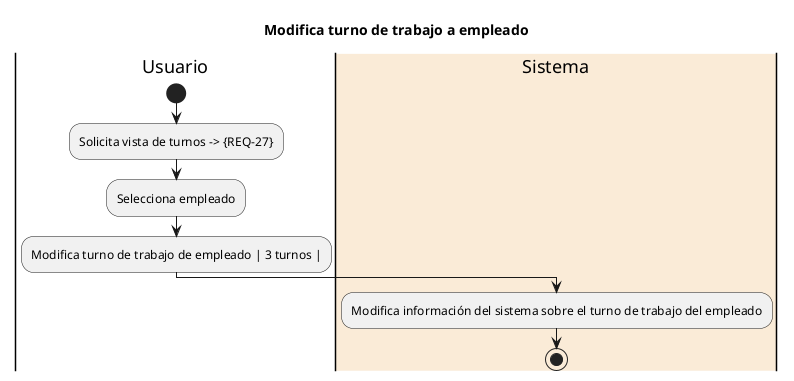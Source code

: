 @startuml Modifica turno de trabajo a empleado
title Modifica turno de trabajo a empleado

|Usuario|
start
:Solicita vista de turnos -> {REQ-27};
:Selecciona empleado;
:Modifica turno de trabajo de empleado | 3 turnos |;

|#AntiqueWhite|Sistema|
:Modifica información del sistema sobre el turno de trabajo del empleado;

stop



@enduml